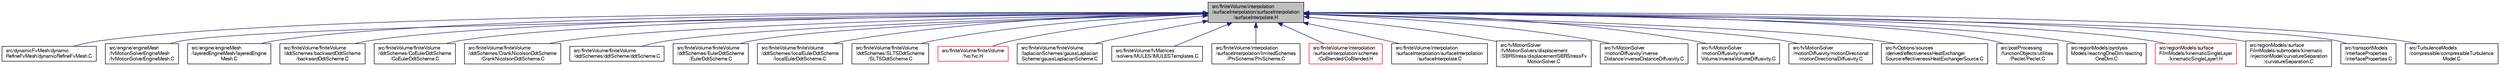 digraph "src/finiteVolume/interpolation/surfaceInterpolation/surfaceInterpolation/surfaceInterpolate.H"
{
  bgcolor="transparent";
  edge [fontname="FreeSans",fontsize="10",labelfontname="FreeSans",labelfontsize="10"];
  node [fontname="FreeSans",fontsize="10",shape=record];
  Node82 [label="src/finiteVolume/interpolation\l/surfaceInterpolation/surfaceInterpolation\l/surfaceInterpolate.H",height=0.2,width=0.4,color="black", fillcolor="grey75", style="filled", fontcolor="black"];
  Node82 -> Node83 [dir="back",color="midnightblue",fontsize="10",style="solid",fontname="FreeSans"];
  Node83 [label="src/dynamicFvMesh/dynamic\lRefineFvMesh/dynamicRefineFvMesh.C",height=0.2,width=0.4,color="black",URL="$a00269.html"];
  Node82 -> Node84 [dir="back",color="midnightblue",fontsize="10",style="solid",fontname="FreeSans"];
  Node84 [label="src/engine/engineMesh\l/fvMotionSolverEngineMesh\l/fvMotionSolverEngineMesh.C",height=0.2,width=0.4,color="black",URL="$a01016.html"];
  Node82 -> Node85 [dir="back",color="midnightblue",fontsize="10",style="solid",fontname="FreeSans"];
  Node85 [label="src/engine/engineMesh\l/layeredEngineMesh/layeredEngine\lMesh.C",height=0.2,width=0.4,color="black",URL="$a01022.html"];
  Node82 -> Node86 [dir="back",color="midnightblue",fontsize="10",style="solid",fontname="FreeSans"];
  Node86 [label="src/finiteVolume/finiteVolume\l/ddtSchemes/backwardDdtScheme\l/backwardDdtScheme.C",height=0.2,width=0.4,color="black",URL="$a02819.html"];
  Node82 -> Node87 [dir="back",color="midnightblue",fontsize="10",style="solid",fontname="FreeSans"];
  Node87 [label="src/finiteVolume/finiteVolume\l/ddtSchemes/CoEulerDdtScheme\l/CoEulerDdtScheme.C",height=0.2,width=0.4,color="black",URL="$a02837.html"];
  Node82 -> Node88 [dir="back",color="midnightblue",fontsize="10",style="solid",fontname="FreeSans"];
  Node88 [label="src/finiteVolume/finiteVolume\l/ddtSchemes/CrankNicolsonDdtScheme\l/CrankNicolsonDdtScheme.C",height=0.2,width=0.4,color="black",URL="$a02846.html"];
  Node82 -> Node89 [dir="back",color="midnightblue",fontsize="10",style="solid",fontname="FreeSans"];
  Node89 [label="src/finiteVolume/finiteVolume\l/ddtSchemes/ddtScheme/ddtScheme.C",height=0.2,width=0.4,color="black",URL="$a02855.html"];
  Node82 -> Node90 [dir="back",color="midnightblue",fontsize="10",style="solid",fontname="FreeSans"];
  Node90 [label="src/finiteVolume/finiteVolume\l/ddtSchemes/EulerDdtScheme\l/EulerDdtScheme.C",height=0.2,width=0.4,color="black",URL="$a02864.html"];
  Node82 -> Node91 [dir="back",color="midnightblue",fontsize="10",style="solid",fontname="FreeSans"];
  Node91 [label="src/finiteVolume/finiteVolume\l/ddtSchemes/localEulerDdtScheme\l/localEulerDdtScheme.C",height=0.2,width=0.4,color="black",URL="$a02873.html"];
  Node82 -> Node92 [dir="back",color="midnightblue",fontsize="10",style="solid",fontname="FreeSans"];
  Node92 [label="src/finiteVolume/finiteVolume\l/ddtSchemes/SLTSDdtScheme\l/SLTSDdtScheme.C",height=0.2,width=0.4,color="black",URL="$a02882.html"];
  Node82 -> Node93 [dir="back",color="midnightblue",fontsize="10",style="solid",fontname="FreeSans"];
  Node93 [label="src/finiteVolume/finiteVolume\l/fvc/fvc.H",height=0.2,width=0.4,color="red",URL="$a02924.html"];
  Node82 -> Node146 [dir="back",color="midnightblue",fontsize="10",style="solid",fontname="FreeSans"];
  Node146 [label="src/finiteVolume/finiteVolume\l/laplacianSchemes/gaussLaplacian\lScheme/gaussLaplacianScheme.C",height=0.2,width=0.4,color="black",URL="$a03182.html"];
  Node82 -> Node147 [dir="back",color="midnightblue",fontsize="10",style="solid",fontname="FreeSans"];
  Node147 [label="src/finiteVolume/fvMatrices\l/solvers/MULES/IMULESTemplates.C",height=0.2,width=0.4,color="black",URL="$a03314.html"];
  Node82 -> Node148 [dir="back",color="midnightblue",fontsize="10",style="solid",fontname="FreeSans"];
  Node148 [label="src/finiteVolume/interpolation\l/surfaceInterpolation/limitedSchemes\l/PhiScheme/PhiScheme.C",height=0.2,width=0.4,color="black",URL="$a03992.html"];
  Node82 -> Node149 [dir="back",color="midnightblue",fontsize="10",style="solid",fontname="FreeSans"];
  Node149 [label="src/finiteVolume/interpolation\l/surfaceInterpolation/schemes\l/CoBlended/CoBlended.H",height=0.2,width=0.4,color="red",URL="$a04127.html"];
  Node82 -> Node151 [dir="back",color="midnightblue",fontsize="10",style="solid",fontname="FreeSans"];
  Node151 [label="src/finiteVolume/interpolation\l/surfaceInterpolation/surfaceInterpolation\l/surfaceInterpolate.C",height=0.2,width=0.4,color="black",URL="$a04304.html"];
  Node82 -> Node152 [dir="back",color="midnightblue",fontsize="10",style="solid",fontname="FreeSans"];
  Node152 [label="src/fvMotionSolver\l/fvMotionSolvers/displacement\l/SBRStress/displacementSBRStressFv\lMotionSolver.C",height=0.2,width=0.4,color="black",URL="$a04406.html"];
  Node82 -> Node153 [dir="back",color="midnightblue",fontsize="10",style="solid",fontname="FreeSans"];
  Node153 [label="src/fvMotionSolver\l/motionDiffusivity/inverse\lDistance/inverseDistanceDiffusivity.C",height=0.2,width=0.4,color="black",URL="$a04466.html"];
  Node82 -> Node154 [dir="back",color="midnightblue",fontsize="10",style="solid",fontname="FreeSans"];
  Node154 [label="src/fvMotionSolver\l/motionDiffusivity/inverse\lVolume/inverseVolumeDiffusivity.C",height=0.2,width=0.4,color="black",URL="$a04484.html"];
  Node82 -> Node155 [dir="back",color="midnightblue",fontsize="10",style="solid",fontname="FreeSans"];
  Node155 [label="src/fvMotionSolver\l/motionDiffusivity/motionDirectional\l/motionDirectionalDiffusivity.C",height=0.2,width=0.4,color="black",URL="$a04508.html"];
  Node82 -> Node156 [dir="back",color="midnightblue",fontsize="10",style="solid",fontname="FreeSans"];
  Node156 [label="src/fvOptions/sources\l/derived/effectivenessHeatExchanger\lSource/effectivenessHeatExchangerSource.C",height=0.2,width=0.4,color="black",URL="$a04646.html"];
  Node82 -> Node157 [dir="back",color="midnightblue",fontsize="10",style="solid",fontname="FreeSans"];
  Node157 [label="src/postProcessing\l/functionObjects/utilities\l/Peclet/Peclet.C",height=0.2,width=0.4,color="black",URL="$a13769.html"];
  Node82 -> Node158 [dir="back",color="midnightblue",fontsize="10",style="solid",fontname="FreeSans"];
  Node158 [label="src/regionModels/pyrolysis\lModels/reactingOneDim/reacting\lOneDim.C",height=0.2,width=0.4,color="black",URL="$a14051.html"];
  Node82 -> Node159 [dir="back",color="midnightblue",fontsize="10",style="solid",fontname="FreeSans"];
  Node159 [label="src/regionModels/surface\lFilmModels/kinematicSingleLayer\l/kinematicSingleLayerI.H",height=0.2,width=0.4,color="red",URL="$a14177.html"];
  Node82 -> Node166 [dir="back",color="midnightblue",fontsize="10",style="solid",fontname="FreeSans"];
  Node166 [label="src/regionModels/surface\lFilmModels/submodels/kinematic\l/injectionModel/curvatureSeparation\l/curvatureSeparation.C",height=0.2,width=0.4,color="black",URL="$a14258.html"];
  Node82 -> Node179 [dir="back",color="midnightblue",fontsize="10",style="solid",fontname="FreeSans"];
  Node179 [label="src/transportModels\l/interfaceProperties\l/interfaceProperties.C",height=0.2,width=0.4,color="black",URL="$a16865.html"];
  Node82 -> Node180 [dir="back",color="midnightblue",fontsize="10",style="solid",fontname="FreeSans"];
  Node180 [label="src/TurbulenceModels\l/compressible/compressibleTurbulence\lModel.C",height=0.2,width=0.4,color="black",URL="$a17687.html"];
}
